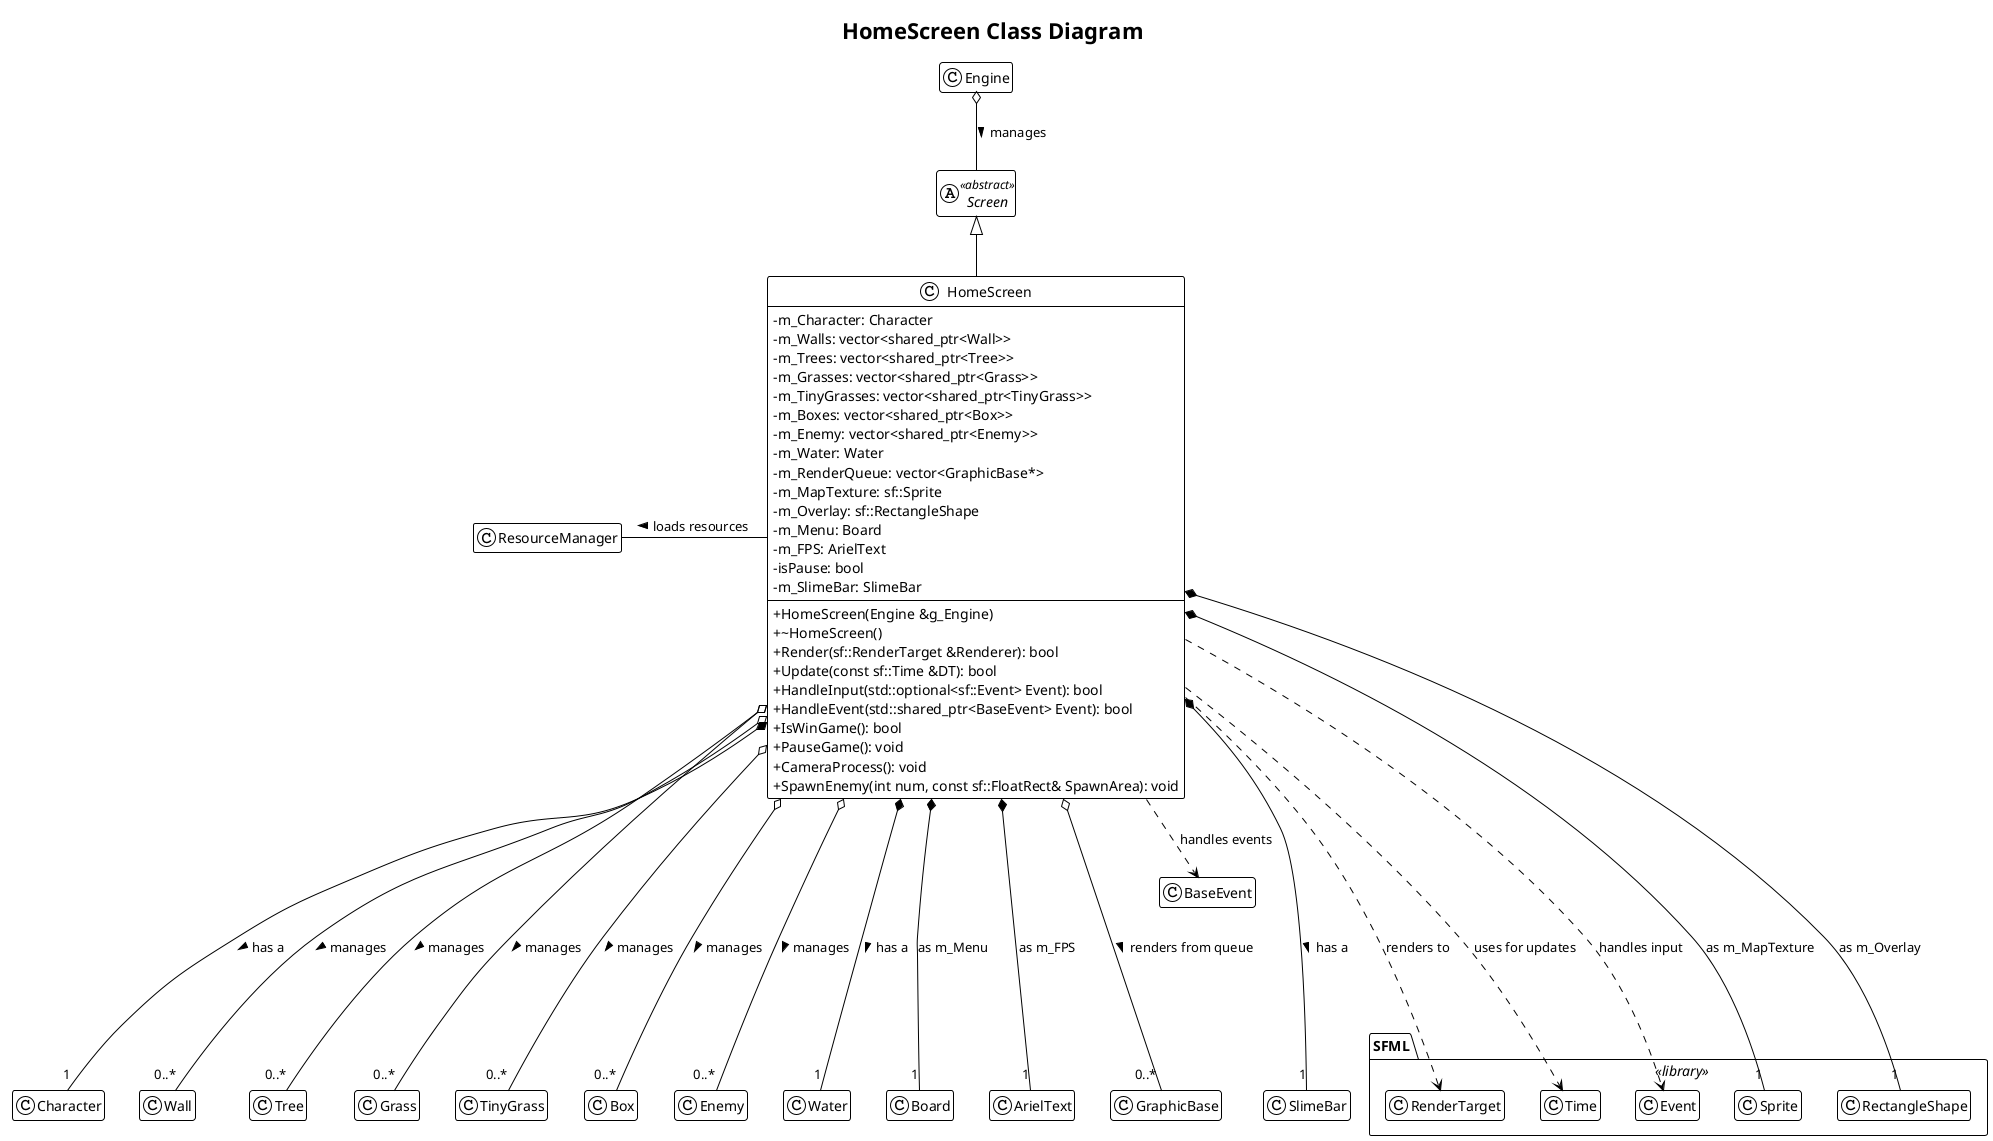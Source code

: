 @startuml
!theme plain
title HomeScreen Class Diagram

' Settings for better readability
skinparam classAttributeIconSize 0
hide empty members

' --- Parent Class & Core Dependencies ---
class Engine
abstract class Screen <<abstract>>

' --- SFML Library Classes ---
package SFML <<library>> {
    class RenderTarget
    class Time
    class Event
    class Sprite
    class RectangleShape
}

' --- Game Entity & Graphic Classes ---

class Character
class Wall
class Tree
class Grass
class TinyGrass
class Box
class Enemy
class Water
class Board
class ArielText
class GraphicBase


' --- Event System ---
    class BaseEvent



' --- The HomeScreen Class ---
class HomeScreen {
    - m_Character: Character
    - m_Walls: vector<shared_ptr<Wall>>
    - m_Trees: vector<shared_ptr<Tree>>
    - m_Grasses: vector<shared_ptr<Grass>>
    - m_TinyGrasses: vector<shared_ptr<TinyGrass>>
    - m_Boxes: vector<shared_ptr<Box>>
    - m_Enemy: vector<shared_ptr<Enemy>>
    - m_Water: Water
    - m_RenderQueue: vector<GraphicBase*>
    - m_MapTexture: sf::Sprite
    - m_Overlay: sf::RectangleShape
    - m_Menu: Board
    - m_FPS: ArielText
    - isPause: bool
    - m_SlimeBar: SlimeBar
    --
    + HomeScreen(Engine &g_Engine)
    + ~HomeScreen()
    + Render(sf::RenderTarget &Renderer): bool
    + Update(const sf::Time &DT): bool
    + HandleInput(std::optional<sf::Event> Event): bool
    + HandleEvent(std::shared_ptr<BaseEvent> Event): bool
    + IsWinGame(): bool
    + PauseGame(): void
    + CameraProcess(): void
    + SpawnEnemy(int num, const sf::FloatRect& SpawnArea): void
}


' --- RELATIONSHIPS ---

' ==> Inheritance (Is-A)
Screen <|-- HomeScreen

' ==> Aggregation (Screen holds a reference back to its owner)
Engine o-- Screen : manages >

' ==> Composition (HomeScreen OWNS these members directly)
HomeScreen *---- "1" Character : has a >
HomeScreen *---- "1" Water : has a >
HomeScreen *---- "1" SlimeBar : has a >
HomeScreen *---- "1" SFML.Sprite : as m_MapTexture
HomeScreen *---- "1" SFML.RectangleShape : as m_Overlay
HomeScreen *---- "1" Board : as m_Menu
HomeScreen *---- "1" ArielText : as m_FPS

' ==> Shared Ownership / Aggregation (HomeScreen manages collections of entities)
' Using Aggregation (o--) to represent shared_ptr and raw pointer collections
HomeScreen o---- "0..*" Wall : manages >
HomeScreen o---- "0..*" Tree : manages >
HomeScreen o---- "0..*" Grass : manages >
HomeScreen o---- "0..*" TinyGrass : manages >
HomeScreen o---- "0..*" Box : manages >
HomeScreen o---- "0..*" Enemy : manages >
HomeScreen o---- "0..*" GraphicBase : renders from queue >
HomeScreen --l ResourceManager : loads resources >

' ==> Dependencies (Uses-A, inherited from Screen)
HomeScreen ..> SFML.RenderTarget : renders to
HomeScreen ..> SFML.Time : uses for updates
HomeScreen ..> SFML.Event : handles input
HomeScreen ..> BaseEvent : handles events

@enduml
